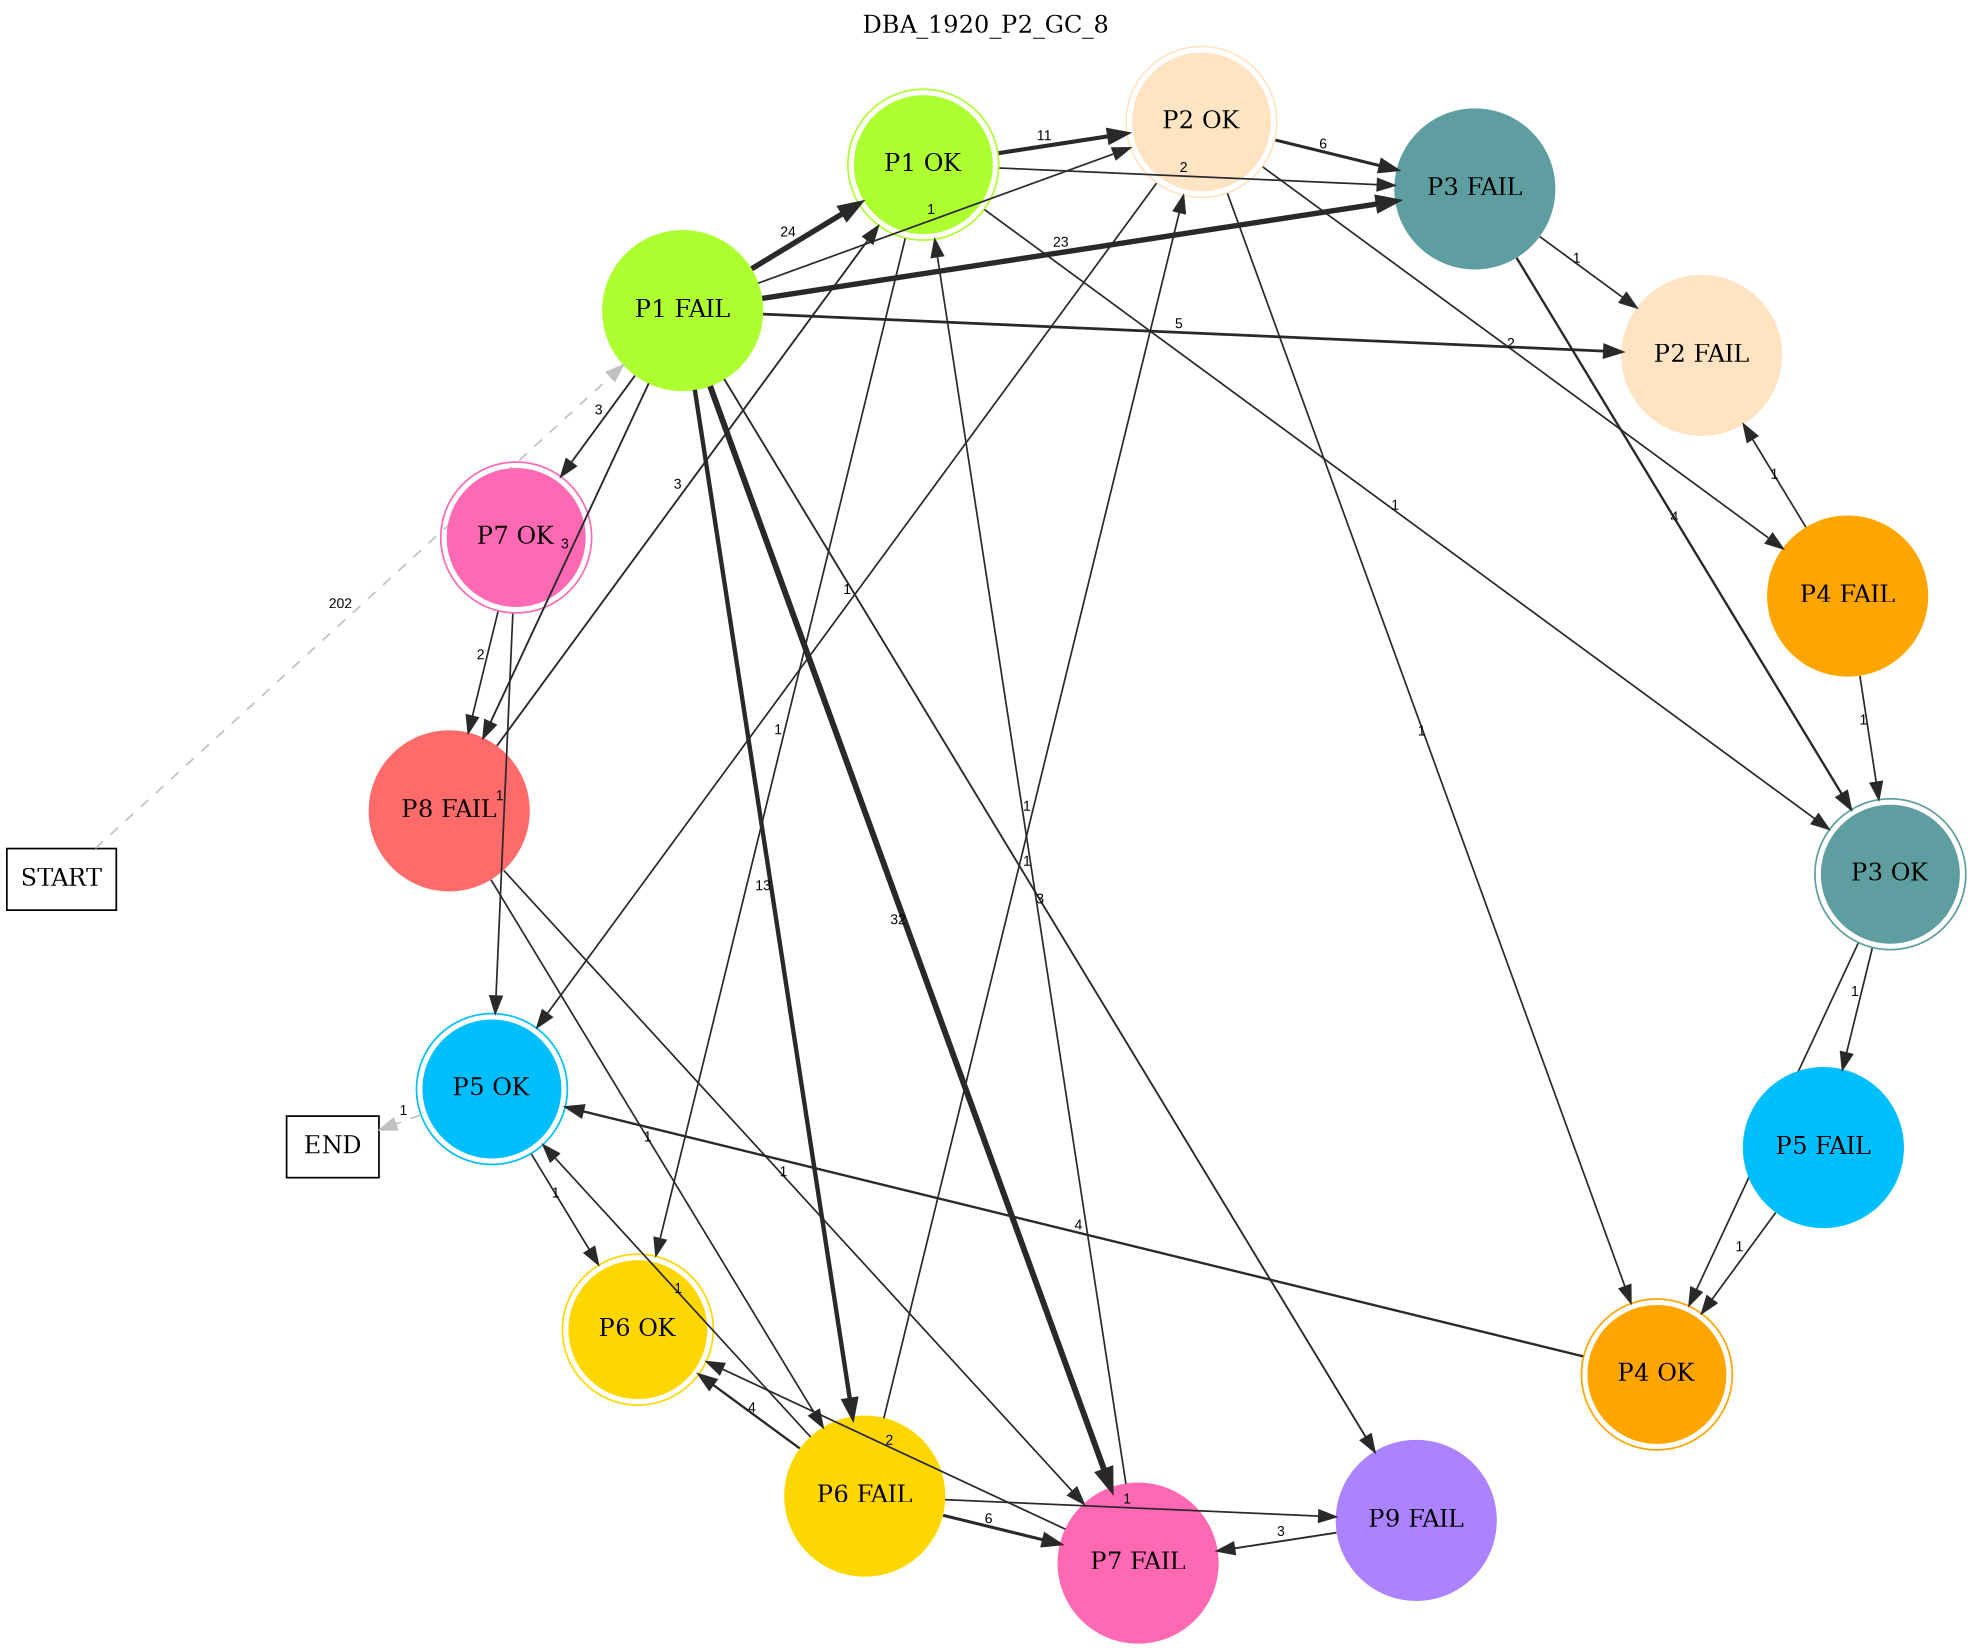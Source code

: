 digraph DBA_1920_P2_GC_8 {
	labelloc="t";
	label=DBA_1920_P2_GC_8;
	dpi = 150
	size="16,11!";
	margin = 0;
layout=circo;
"START" [shape=box, fillcolor=white, style=filled, color=black]
"P1 FAIL" [shape=circle, color=greenyellow, style=filled]
"P9 FAIL" [shape=circle, color=mediumpurple1, style=filled]
"P2 FAIL" [shape=circle, color=bisque, style=filled]
"P3 FAIL" [shape=circle, color=cadetblue, style=filled]
"P1 OK" [shape=circle, color=greenyellow, peripheries=2, style=filled]
"P2 OK" [shape=circle, color=bisque, peripheries=2, style=filled]
"P3 OK" [shape=circle, color=cadetblue, peripheries=2, style=filled]
"P4 OK" [shape=circle, color=orange, peripheries=2, style=filled]
"P5 OK" [shape=circle, color=deepskyblue, peripheries=2, style=filled]
"P7 OK" [shape=circle, color=hotpink, peripheries=2, style=filled]
"P8 FAIL" [shape=circle, color=indianred1, style=filled]
"P6 FAIL" [shape=circle, color=gold, style=filled]
"P7 FAIL" [shape=circle, color=hotpink, style=filled]
"P4 FAIL" [shape=circle, color=orange, style=filled]
"P5 FAIL" [shape=circle, color=deepskyblue, style=filled]
"P6 OK" [shape=circle, color=gold, peripheries=2, style=filled]
"END" [shape=box, fillcolor=white, style=filled, color=black]
"START" -> "P1 FAIL" [ style = dashed color=grey label ="202" labelfloat=false fontname="Arial" fontsize=8]

"P1 FAIL" -> "P9 FAIL" [ color=grey16 penwidth = "1.09861228866811"label ="3" labelfloat=false fontname="Arial" fontsize=8]

"P1 FAIL" -> "P2 FAIL" [ color=grey16 penwidth = "1.6094379124341"label ="5" labelfloat=false fontname="Arial" fontsize=8]

"P1 FAIL" -> "P3 FAIL" [ color=grey16 penwidth = "3.13549421592915"label ="23" labelfloat=false fontname="Arial" fontsize=8]

"P1 FAIL" -> "P1 OK" [ color=grey16 penwidth = "3.17805383034795"label ="24" labelfloat=false fontname="Arial" fontsize=8]

"P1 FAIL" -> "P2 OK" [ color=grey16 penwidth = "1"label ="1" labelfloat=false fontname="Arial" fontsize=8]

"P1 FAIL" -> "P7 OK" [ color=grey16 penwidth = "1.09861228866811"label ="3" labelfloat=false fontname="Arial" fontsize=8]

"P1 FAIL" -> "P8 FAIL" [ color=grey16 penwidth = "1.09861228866811"label ="3" labelfloat=false fontname="Arial" fontsize=8]

"P1 FAIL" -> "P6 FAIL" [ color=grey16 penwidth = "2.56494935746154"label ="13" labelfloat=false fontname="Arial" fontsize=8]

"P1 FAIL" -> "P7 FAIL" [ color=grey16 penwidth = "3.46573590279973"label ="32" labelfloat=false fontname="Arial" fontsize=8]

"P9 FAIL" -> "P7 FAIL" [ color=grey16 penwidth = "1.09861228866811"label ="3" labelfloat=false fontname="Arial" fontsize=8]

"P3 FAIL" -> "P2 FAIL" [ color=grey16 penwidth = "1"label ="1" labelfloat=false fontname="Arial" fontsize=8]

"P3 FAIL" -> "P3 OK" [ color=grey16 penwidth = "1.38629436111989"label ="4" labelfloat=false fontname="Arial" fontsize=8]

"P1 OK" -> "P3 FAIL" [ color=grey16 penwidth = "1"label ="2" labelfloat=false fontname="Arial" fontsize=8]

"P1 OK" -> "P2 OK" [ color=grey16 penwidth = "2.39789527279837"label ="11" labelfloat=false fontname="Arial" fontsize=8]

"P1 OK" -> "P3 OK" [ color=grey16 penwidth = "1"label ="1" labelfloat=false fontname="Arial" fontsize=8]

"P1 OK" -> "P6 OK" [ color=grey16 penwidth = "1"label ="1" labelfloat=false fontname="Arial" fontsize=8]

"P2 OK" -> "P3 FAIL" [ color=grey16 penwidth = "1.79175946922805"label ="6" labelfloat=false fontname="Arial" fontsize=8]

"P2 OK" -> "P4 OK" [ color=grey16 penwidth = "1"label ="1" labelfloat=false fontname="Arial" fontsize=8]

"P2 OK" -> "P5 OK" [ color=grey16 penwidth = "1"label ="1" labelfloat=false fontname="Arial" fontsize=8]

"P2 OK" -> "P4 FAIL" [ color=grey16 penwidth = "1"label ="2" labelfloat=false fontname="Arial" fontsize=8]

"P3 OK" -> "P4 OK" [ color=grey16 penwidth = "1"label ="2" labelfloat=false fontname="Arial" fontsize=8]

"P3 OK" -> "P5 FAIL" [ color=grey16 penwidth = "1"label ="1" labelfloat=false fontname="Arial" fontsize=8]

"P4 OK" -> "P5 OK" [ color=grey16 penwidth = "1.38629436111989"label ="4" labelfloat=false fontname="Arial" fontsize=8]

"P5 OK" -> "P6 OK" [ color=grey16 penwidth = "1"label ="1" labelfloat=false fontname="Arial" fontsize=8]

"P5 OK" -> "END" [ style = dashed color=grey label ="1" labelfloat=false fontname="Arial" fontsize=8]

"P7 OK" -> "P5 OK" [ color=grey16 penwidth = "1"label ="1" labelfloat=false fontname="Arial" fontsize=8]

"P7 OK" -> "P8 FAIL" [ color=grey16 penwidth = "1"label ="2" labelfloat=false fontname="Arial" fontsize=8]

"P8 FAIL" -> "P1 OK" [ color=grey16 penwidth = "1.09861228866811"label ="3" labelfloat=false fontname="Arial" fontsize=8]

"P8 FAIL" -> "P6 FAIL" [ color=grey16 penwidth = "1"label ="1" labelfloat=false fontname="Arial" fontsize=8]

"P8 FAIL" -> "P7 FAIL" [ color=grey16 penwidth = "1"label ="1" labelfloat=false fontname="Arial" fontsize=8]

"P6 FAIL" -> "P9 FAIL" [ color=grey16 penwidth = "1"label ="1" labelfloat=false fontname="Arial" fontsize=8]

"P6 FAIL" -> "P2 OK" [ color=grey16 penwidth = "1"label ="1" labelfloat=false fontname="Arial" fontsize=8]

"P6 FAIL" -> "P5 OK" [ color=grey16 penwidth = "1"label ="1" labelfloat=false fontname="Arial" fontsize=8]

"P6 FAIL" -> "P7 FAIL" [ color=grey16 penwidth = "1.79175946922805"label ="6" labelfloat=false fontname="Arial" fontsize=8]

"P6 FAIL" -> "P6 OK" [ color=grey16 penwidth = "1.38629436111989"label ="4" labelfloat=false fontname="Arial" fontsize=8]

"P7 FAIL" -> "P1 OK" [ color=grey16 penwidth = "1"label ="1" labelfloat=false fontname="Arial" fontsize=8]

"P7 FAIL" -> "P6 OK" [ color=grey16 penwidth = "1"label ="2" labelfloat=false fontname="Arial" fontsize=8]

"P4 FAIL" -> "P2 FAIL" [ color=grey16 penwidth = "1"label ="1" labelfloat=false fontname="Arial" fontsize=8]

"P4 FAIL" -> "P3 OK" [ color=grey16 penwidth = "1"label ="1" labelfloat=false fontname="Arial" fontsize=8]

"P5 FAIL" -> "P4 OK" [ color=grey16 penwidth = "1"label ="1" labelfloat=false fontname="Arial" fontsize=8]

}

